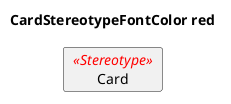 @startuml
'!include ../../../plantuml-styles/plantuml-ae-skinparam-ex.iuml

skinparam CardStereotypeFontColor red

title CardStereotypeFontColor red

card Card <<Stereotype>>

@enduml
